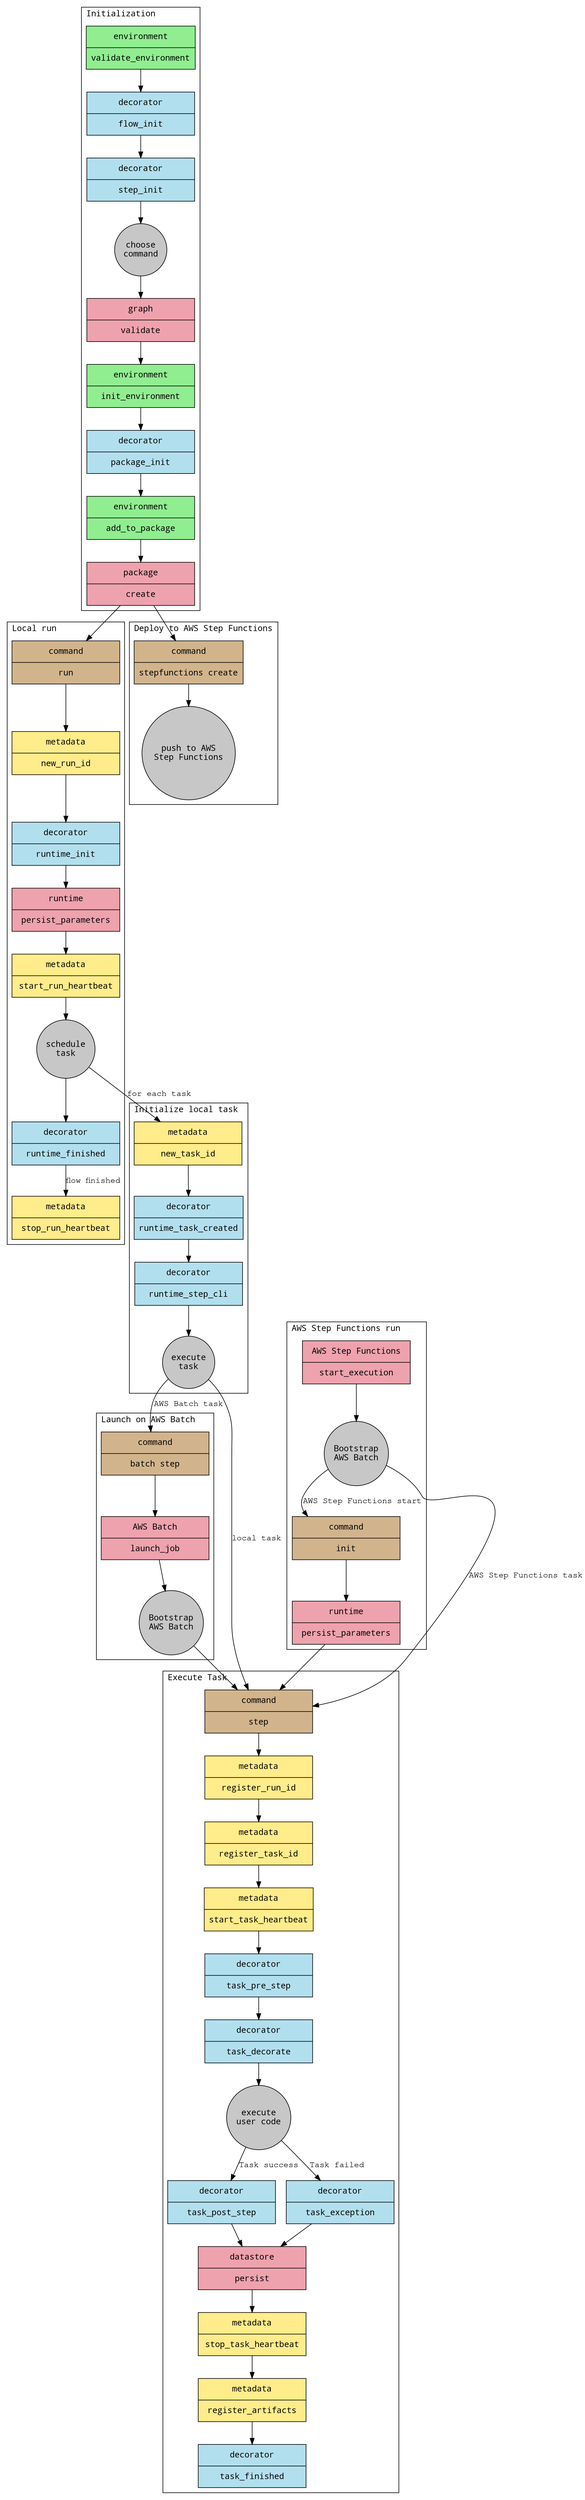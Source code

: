 
digraph Metaflow {

    /*
    LEGEND

    palegreen2:      environment
    lightblue2:      decorator
    tan:             command
    lightgoldenrod1: metadata
    lightpink2:      function call
    grey78:          event / change in control
    
    */

    graph [fontsize=10, fontname="Noto Mono"]
    node [width=2.5,
          height=1,
          shape=record,
          fontname="Noto Mono",
          style=filled]

    edge [fontname="Nimbus Mono L"]

    subgraph cluster_init {
        label="Initialization"
        labeljust=l
        fontsize=14

        validate_env     [label="{environment|validate_environment}", fillcolor=palegreen2]
        flow_init        [label="{decorator|flow_init}", fillcolor=lightblue2]
        step_init        [label="{decorator|step_init}", fillcolor=lightblue2]
        choose_command   [shape="circle", label="choose\ncommand", width=1, fillcolor=grey78]
        validate_dag     [label="{graph|validate}", fillcolor=lightpink2]
        init_environment [label="{environment|init_environment}", fillcolor=palegreen2]
        package_init     [label="{decorator|package_init}", fillcolor=lightblue2]
        add_to_package   [label="{environment|add_to_package}", fillcolor=palegreen2]
        package          [label="{package|create}", fillcolor=lightpink2]
    }

    // subgraph cluster_deployment {
    //     label="Deployment"
    //     labeljust=l
    //     fontsize=14

    //     validate_dag [label="{graph|validate}", fillcolor=lightpink2]
    //     package_init [label="{decorator|package_init}", fillcolor=lightblue2]
    //     package      [label="{package|create}", fillcolor=lightpink2]
    // }

    subgraph cluster_local_run {
        label="Local run"
        labeljust=l
        fontsize=14

        command_run         [label="{command|run}", fillcolor=tan]
        new_run_id          [label="{metadata|new_run_id}", fillcolor=lightgoldenrod1]
        runtime_init        [label="{decorator|runtime_init}", fillcolor=lightblue2]
        local_params        [label="{runtime|persist_parameters}", fillcolor=lightpink2]
        start_run_heartbeat [label="{metadata|start_run_heartbeat}", fillcolor=lightgoldenrod1]
        schedule_local_task [shape="circle", label="schedule\ntask", width=1, fillcolor=grey78]
        runtime_finished    [label="{decorator|runtime_finished}", fillcolor=lightblue2]
        stop_run_heartbeat  [label="{metadata|stop_run_heartbeat}", fillcolor=lightgoldenrod1]
    }

    subgraph cluster_stepfunctions_deploy {
        label="Deploy to AWS Step Functions"
        labeljust=l
        fontsize=14

        stepfunctions_create  [label="{command|stepfunctions create}", fillcolor=tan]
        push_to_stepfunctions [shape="circle", label="push to AWS\nStep Functions", width=1, fillcolor=grey78]
    }

    subgraph cluster_batch {
        label="Launch on AWS Batch"
        labeljust=l
        fontsize=14

        batch_step            [label="{command|batch step}", fillcolor=tan]
        launch_batch          [label="{AWS Batch|launch_job}", fillcolor=lightpink2]
        local_bootstrap_batch [shape="circle", label="Bootstrap\nAWS Batch", width=1, fillcolor=grey78]
    }

    subgraph cluster_meson_run {
        label="AWS Step Functions run"
        labeljust=l
        fontsize=14

        stepfunctions_run [label="{AWS Step Functions|start_execution}", fillcolor=lightpink2]
        stepfunctions_bootstrap_batch [shape="circle", label="Bootstrap\nAWS Batch", width=1, fillcolor=grey78]
        stepfunctions_init    [label="{command|init}" fillcolor=tan]
        stepfunctions_params  [label="{runtime|persist_parameters}", fillcolor=lightpink2]
    }

    subgraph cluster_local_task {
        label="Initialize local task"
        labeljust=l
        fontsize=14

        new_local_task       [label="{metadata|new_task_id}", fillcolor=lightgoldenrod1]
        runtime_task_created [label="{decorator|runtime_task_created}", fillcolor=lightblue2]
        runtime_step_cli     [label="{decorator|runtime_step_cli}", fillcolor=lightblue2]
        launch_local         [shape="circle", label="execute\ntask", width=1, fillcolor=grey78]
    }

    subgraph cluster_task {
        label="Execute Task"
        labeljust=l
        fontsize=14

        task_entry           [label="{command|step}" fillcolor=tan]
        register_run         [label="{metadata|register_run_id}", fillcolor=lightgoldenrod1]
        register_task        [label="{metadata|register_task_id}", fillcolor=lightgoldenrod1]
        start_task_heartbeat [label="{metadata|start_task_heartbeat}", fillcolor=lightgoldenrod1]
        task_pre_step        [label="{decorator|task_pre_step}", fillcolor=lightblue2]
        task_decorate        [label="{decorator|task_decorate}", fillcolor=lightblue2]
        user_code            [shape="circle", label="execute\nuser code", width=1, fillcolor=grey78]
        task_post_step       [label="{decorator|task_post_step}", fillcolor=lightblue2]
        task_exception       [label="{decorator|task_exception}", fillcolor=lightblue2]
        persist_artifacts    [label="{datastore|persist}", fillcolor=lightpink2]
        stop_task_heartbeat  [label="{metadata|stop_task_heartbeat}", fillcolor=lightgoldenrod1]
        register_artifacts   [label="{metadata|register_artifacts}", fillcolor=lightgoldenrod1]
        task_finished        [label="{decorator|task_finished}", fillcolor=lightblue2]

    }

    /* initialize */
    validate_env -> flow_init
    flow_init -> step_init
    step_init -> choose_command
    choose_command -> validate_dag
    validate_dag -> init_environment
    init_environment -> package_init
    package_init -> add_to_package
    add_to_package -> package
    package -> command_run
    package -> stepfunctions_create

    /* stepfunctions deploy */
    stepfunctions_create -> push_to_stepfunctions

    /* local run */
    command_run -> new_run_id
    new_run_id -> runtime_init
    runtime_init -> local_params
    local_params -> start_run_heartbeat
    start_run_heartbeat -> schedule_local_task
    schedule_local_task -> new_local_task [label="for each task"]
    schedule_local_task -> runtime_finished
    runtime_finished -> stop_run_heartbeat [label="flow finished"]

    /* local task */
    new_local_task -> runtime_task_created
    runtime_task_created -> runtime_step_cli
    runtime_step_cli -> launch_local
    launch_local -> task_entry [label="local task"]
    launch_local -> batch_step [label="AWS Batch task"]

    /* Batch run */
    batch_step -> launch_batch
    launch_batch -> local_bootstrap_batch
    local_bootstrap_batch -> task_entry

    /* Step Functions run */
    stepfunctions_run -> stepfunctions_bootstrap_batch
    stepfunctions_bootstrap_batch -> stepfunctions_init [label="AWS Step Functions start"]
    stepfunctions_bootstrap_batch -> task_entry [label="AWS Step Functions task"]
    stepfunctions_init -> stepfunctions_params
    stepfunctions_params -> task_entry

    /* task */
    task_entry -> register_run
    register_run -> register_task
    register_task -> start_task_heartbeat
    start_task_heartbeat -> task_pre_step
    task_pre_step -> task_decorate
    task_decorate -> user_code
    user_code -> task_post_step [label="Task success"]
    user_code -> task_exception [label="Task failed"]
    task_post_step -> persist_artifacts
    task_exception -> persist_artifacts
    persist_artifacts -> stop_task_heartbeat
    stop_task_heartbeat -> register_artifacts
    register_artifacts -> task_finished

}